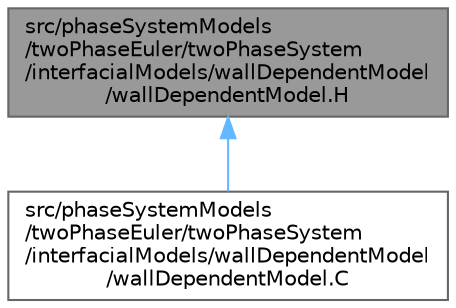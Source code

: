 digraph "src/phaseSystemModels/twoPhaseEuler/twoPhaseSystem/interfacialModels/wallDependentModel/wallDependentModel.H"
{
 // LATEX_PDF_SIZE
  bgcolor="transparent";
  edge [fontname=Helvetica,fontsize=10,labelfontname=Helvetica,labelfontsize=10];
  node [fontname=Helvetica,fontsize=10,shape=box,height=0.2,width=0.4];
  Node1 [id="Node000001",label="src/phaseSystemModels\l/twoPhaseEuler/twoPhaseSystem\l/interfacialModels/wallDependentModel\l/wallDependentModel.H",height=0.2,width=0.4,color="gray40", fillcolor="grey60", style="filled", fontcolor="black",tooltip=" "];
  Node1 -> Node2 [id="edge1_Node000001_Node000002",dir="back",color="steelblue1",style="solid",tooltip=" "];
  Node2 [id="Node000002",label="src/phaseSystemModels\l/twoPhaseEuler/twoPhaseSystem\l/interfacialModels/wallDependentModel\l/wallDependentModel.C",height=0.2,width=0.4,color="grey40", fillcolor="white", style="filled",URL="$twoPhaseEuler_2twoPhaseSystem_2interfacialModels_2wallDependentModel_2wallDependentModel_8C.html",tooltip=" "];
}
